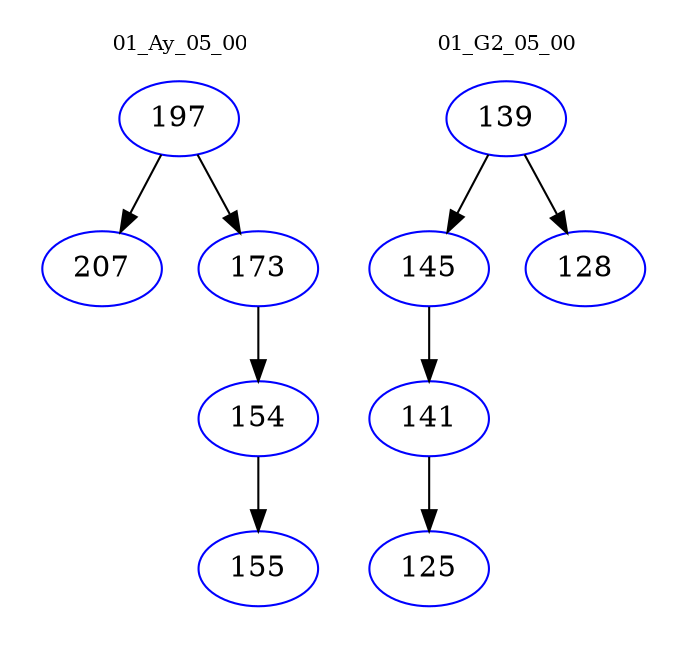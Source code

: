 digraph{
subgraph cluster_0 {
color = white
label = "01_Ay_05_00";
fontsize=10;
T0_197 [label="197", color="blue"]
T0_197 -> T0_207 [color="black"]
T0_207 [label="207", color="blue"]
T0_197 -> T0_173 [color="black"]
T0_173 [label="173", color="blue"]
T0_173 -> T0_154 [color="black"]
T0_154 [label="154", color="blue"]
T0_154 -> T0_155 [color="black"]
T0_155 [label="155", color="blue"]
}
subgraph cluster_1 {
color = white
label = "01_G2_05_00";
fontsize=10;
T1_139 [label="139", color="blue"]
T1_139 -> T1_145 [color="black"]
T1_145 [label="145", color="blue"]
T1_145 -> T1_141 [color="black"]
T1_141 [label="141", color="blue"]
T1_141 -> T1_125 [color="black"]
T1_125 [label="125", color="blue"]
T1_139 -> T1_128 [color="black"]
T1_128 [label="128", color="blue"]
}
}
